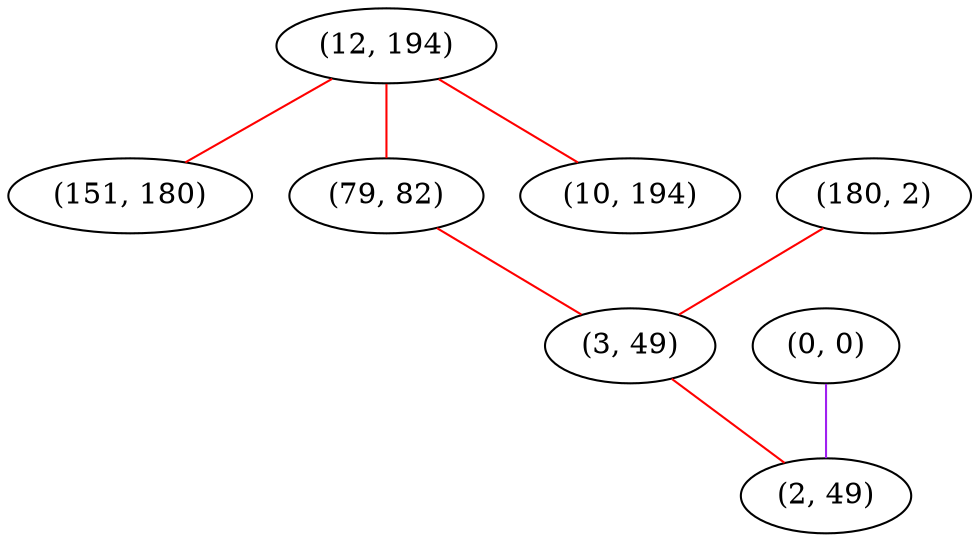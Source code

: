 graph "" {
"(12, 194)";
"(0, 0)";
"(180, 2)";
"(151, 180)";
"(79, 82)";
"(3, 49)";
"(2, 49)";
"(10, 194)";
"(12, 194)" -- "(151, 180)"  [color=red, key=0, weight=1];
"(12, 194)" -- "(79, 82)"  [color=red, key=0, weight=1];
"(12, 194)" -- "(10, 194)"  [color=red, key=0, weight=1];
"(0, 0)" -- "(2, 49)"  [color=purple, key=0, weight=4];
"(180, 2)" -- "(3, 49)"  [color=red, key=0, weight=1];
"(79, 82)" -- "(3, 49)"  [color=red, key=0, weight=1];
"(3, 49)" -- "(2, 49)"  [color=red, key=0, weight=1];
}
